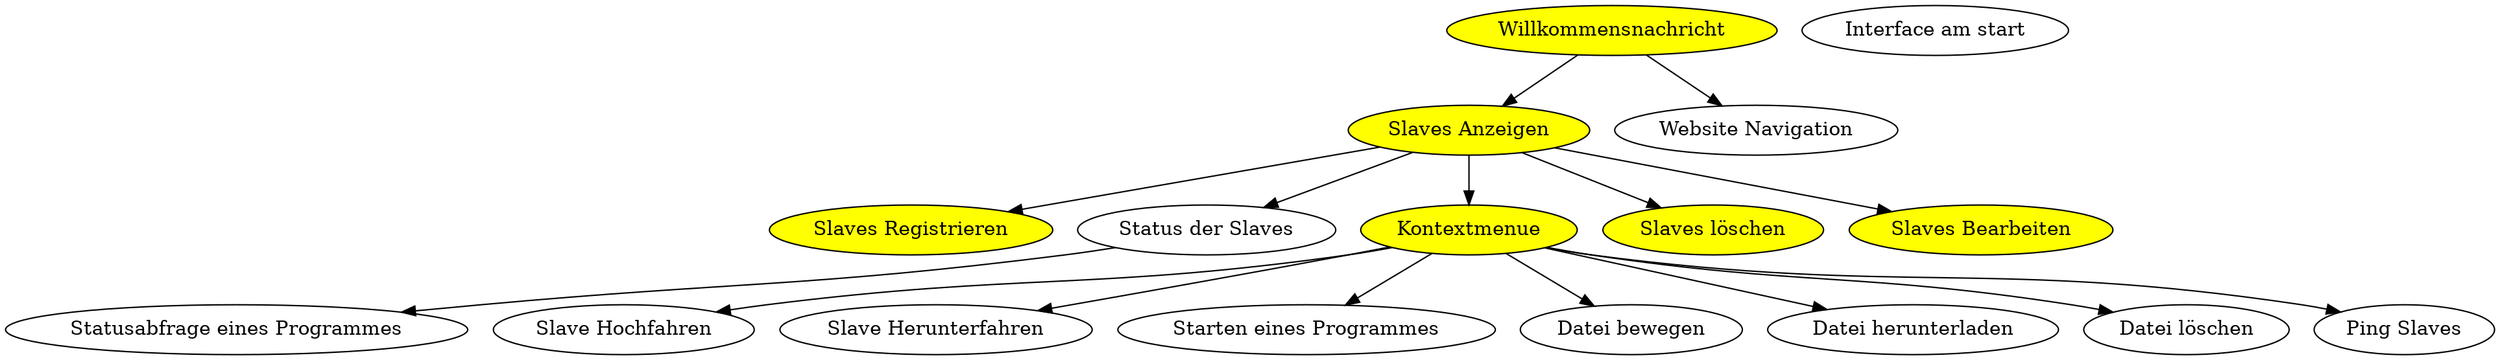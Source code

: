 digraph G {
	graph [autosize=false,
		bb="0,0,1792.4,252",
		resolution=100,
		size="25.7,8.3!"
	];
	node [label="\N"];
	1	 [fillcolor=yellow,
		height=0.5,
		label=Willkommensnachricht,
		pos="1156.4,234",
		style=filled,
		width=3.3039];
	16	 [fillcolor=yellow,
		height=0.5,
		label="Slaves Anzeigen",
		pos="1053.4,162",
		style=filled,
		width=2.4192];
	1 -> 16	 [pos="e,1078.3,179.43 1131.2,216.39 1117.7,206.99 1101,195.31 1086.6,185.18"];
	17	 [height=0.5,
		label="Website Navigation",
		pos="1260.4,162",
		width=2.8345];
	1 -> 17	 [pos="e,1234.8,179.68 1181.8,216.39 1195.3,207.06 1212,195.48 1226.6,185.41"];
	2	 [fillcolor=yellow,
		height=0.5,
		label="Slaves Registrieren",
		pos="651.39,90",
		style=filled,
		width=2.8345];
	3	 [height=0.5,
		label="Slave Hochfahren",
		pos="445.39,18",
		width=2.6178];
	4	 [height=0.5,
		label="Status der Slaves",
		pos="864.39,90",
		width=2.5817];
	8	 [height=0.5,
		label="Statusabfrage eines Programmes",
		pos="166.39,18",
		width=4.6218];
	4 -> 8	 [pos="e,286.12,30.512 797.85,77.378 786.07,75.394 773.89,73.505 762.39,72 576.62,47.696 528.91,53.531 342.39,36 327.46,34.597 311.83,33.075 \
296.3,31.53"];
	5	 [height=0.5,
		label="Slave Herunterfahren",
		pos="670.39,18",
		width=3.1233];
	6	 [fillcolor=yellow,
		height=0.5,
		label=Kontextmenue,
		pos="1053.4,90",
		style=filled,
		width=2.1665];
	6 -> 3	 [pos="e,512.95,30.554 997.4,77.404 987.12,75.381 976.46,73.472 966.39,72 782.32,45.109 733.87,59.884 549.39,36 540.8,34.889 531.85,33.575 \
522.95,32.171"];
	6 -> 5	 [pos="e,746.21,31.326 995.39,77.804 985.72,75.825 975.77,73.827 966.39,72 895.74,58.25 815.4,43.659 756.26,33.115"];
	7	 [height=0.5,
		label="Starten eines Programmes",
		pos="936.39,18",
		width=3.7733];
	6 -> 7	 [pos="e,965.28,35.78 1026,73.119 1010.4,63.563 990.78,51.474 973.85,41.054"];
	9	 [height=0.5,
		label="Datei bewegen",
		pos="1170.4,18",
		width=2.2206];
	6 -> 9	 [pos="e,1142.7,35.025 1080.8,73.119 1096.7,63.35 1116.9,50.935 1134,40.362"];
	10	 [height=0.5,
		label="Datei herunterladen",
		pos="1373.4,18",
		width=2.9067];
	6 -> 10	 [pos="e,1309.6,32.342 1109.5,77.376 1162.4,65.481 1241.9,47.587 1299.8,34.553"];
	11	 [height=0.5,
		label="Datei löschen",
		pos="1570.4,18",
		width=2.0582];
	6 -> 11	 [pos="e,1517,30.49 1109.9,77.455 1120,75.451 1130.5,73.535 1140.4,72 1293.6,48.263 1334.3,60.468 1487.4,36 1493.7,34.992 1500.2,33.81 \
1506.8,32.542"];
	18	 [height=0.5,
		label="Ping Slaves",
		pos="1727.4,18",
		width=1.8054];
	6 -> 18	 [pos="e,1680.6,30.629 1109.4,77.27 1119.6,75.261 1130.3,73.391 1140.4,72 1366.8,40.776 1427.5,71.135 1653.4,36 1659.1,35.115 1665,34.009 \
1670.8,32.785"];
	12	 [height=0.5,
		label="Interface am start",
		pos="1389.4,234",
		width=2.672];
	14	 [fillcolor=yellow,
		height=0.5,
		label="Slaves löschen",
		pos="1228.4,90",
		style=filled,
		width=2.2026];
	15	 [fillcolor=yellow,
		height=0.5,
		label="Slaves Bearbeiten",
		pos="1420.4,90",
		style=filled,
		width=2.6359];
	16 -> 2	 [pos="e,723.12,102.85 987.45,150.19 917.85,137.73 808.03,118.06 733.01,104.62"];
	16 -> 4	 [pos="e,906.54,106.06 1011.4,146.02 983.28,135.29 945.98,121.08 916,109.66"];
	16 -> 6	 [pos="e,1053.4,108.41 1053.4,143.83 1053.4,136.13 1053.4,126.97 1053.4,118.42"];
	16 -> 14	 [pos="e,1189.8,105.86 1092.7,145.84 1118.6,135.16 1152.8,121.09 1180.4,109.75"];
	16 -> 15	 [pos="e,1354.3,102.97 1116.9,149.54 1180,137.16 1276.9,118.15 1344.1,104.96"];
}
